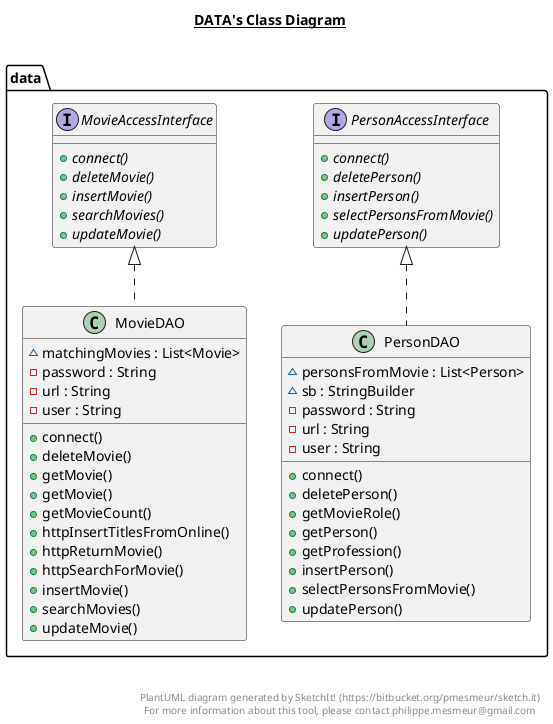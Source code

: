 @startuml

title __DATA's Class Diagram__\n

  namespace data {
    interface data.MovieAccessInterface {
        {abstract} + connect()
        {abstract} + deleteMovie()
        {abstract} + insertMovie()
        {abstract} + searchMovies()
        {abstract} + updateMovie()
    }
  }
  

  namespace data {
    class data.MovieDAO {
        ~ matchingMovies : List<Movie>
        - password : String
        - url : String
        - user : String
        + connect()
        + deleteMovie()
        + getMovie()
        + getMovie()
        + getMovieCount()
        + httpInsertTitlesFromOnline()
        + httpReturnMovie()
        + httpSearchForMovie()
        + insertMovie()
        + searchMovies()
        + updateMovie()
    }
  }
  

  namespace data {
    interface data.PersonAccessInterface {
        {abstract} + connect()
        {abstract} + deletePerson()
        {abstract} + insertPerson()
        {abstract} + selectPersonsFromMovie()
        {abstract} + updatePerson()
    }
  }
  

  namespace data {
    class data.PersonDAO {
        ~ personsFromMovie : List<Person>
        ~ sb : StringBuilder
        - password : String
        - url : String
        - user : String
        + connect()
        + deletePerson()
        + getMovieRole()
        + getPerson()
        + getProfession()
        + insertPerson()
        + selectPersonsFromMovie()
        + updatePerson()
    }
  }
  

  data.MovieDAO .up.|> data.MovieAccessInterface
  data.PersonDAO .up.|> data.PersonAccessInterface


right footer


PlantUML diagram generated by SketchIt! (https://bitbucket.org/pmesmeur/sketch.it)
For more information about this tool, please contact philippe.mesmeur@gmail.com
endfooter

@enduml
